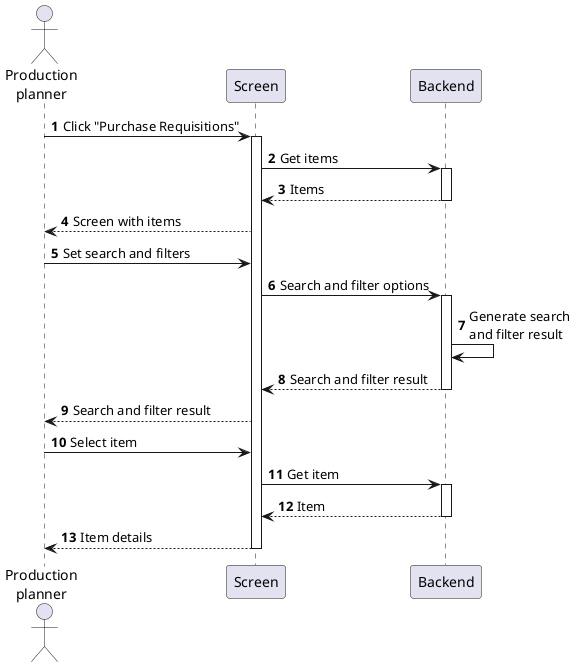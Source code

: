 @startuml purchase-requisition-view
autonumber

actor "Production\nplanner" as a
participant Screen as f
participant Backend as b

a -> f : Click "Purchase Requisitions"
activate f
f -> b : Get items
activate b
return Items
f --> a : Screen with items
a -> f : Set search and filters
f -> b : Search and filter options
activate b
b -> b : Generate search\nand filter result
return Search and filter result
f --> a : Search and filter result
a -> f : Select item
f -> b : Get item
activate b
return Item
return Item details
@enduml